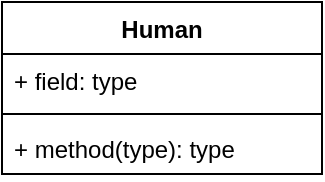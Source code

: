 <?xml version="1.0" encoding="utf-8"?><mxfile version="26.1.0"><diagram
name="Page-1" id="QqX4JypGpUepcw7Oet94"><mxGraphModel dx="753" dy="504"
grid="1" gridSize="10" guides="1" tooltips="1" connect="1" arrows="1"
fold="1" page="1" pageScale="1" pageWidth="850" pageHeight="1100"
math="0" shadow="0"><root><mxCell id="0" /><mxCell id="1" parent="0" /><mxCell
id="class1" value="Human"
style="swimlane;fontStyle=1;align=center;verticalAlign=top;childLayout=stackLayout;horizontal=1;startSize=26;horizontalStack=0;resizeParent=1;resizeParentMax=0;resizeLast=0;collapsible=1;marginBottom=0;whiteSpace=wrap;html=1;"
vertex="1" parent="1"><mxGeometry x="140" y="70" width="160" height="86"
as="geometry" /></mxCell><mxCell id="class1-field1" value="+ field: type"
style="text;strokeColor=none;fillColor=none;align=left;verticalAlign=top;spacingLeft=4;spacingRight=4;overflow=hidden;rotatable=0;points=[[0,0.5],[1,0.5]];portConstraint=eastwest;whiteSpace=wrap;html=1;"
vertex="1" parent="class1"><mxGeometry y="26" width="160" height="26"
as="geometry" /></mxCell><mxCell id="class1-line" value=""
style="line;strokeWidth=1;fillColor=none;align=left;verticalAlign=middle;spacingTop=-1;spacingLeft=3;spacingRight=3;rotatable=0;labelPosition=right;points=[];portConstraint=eastwest;strokeColor=inherit;"
vertex="1" parent="class1"><mxGeometry y="52" width="160" height="8"
as="geometry" /></mxCell><mxCell id="class1-method1"
value="+ method(type): type"
style="text;strokeColor=none;fillColor=none;align=left;verticalAlign=top;spacingLeft=4;spacingRight=4;overflow=hidden;rotatable=0;points=[[0,0.5],[1,0.5]];portConstraint=eastwest;whiteSpace=wrap;html=1;"
vertex="1" parent="class1"><mxGeometry y="60" width="160" height="26"
as="geometry" /></mxCell></root></mxGraphModel></diagram></mxfile>

